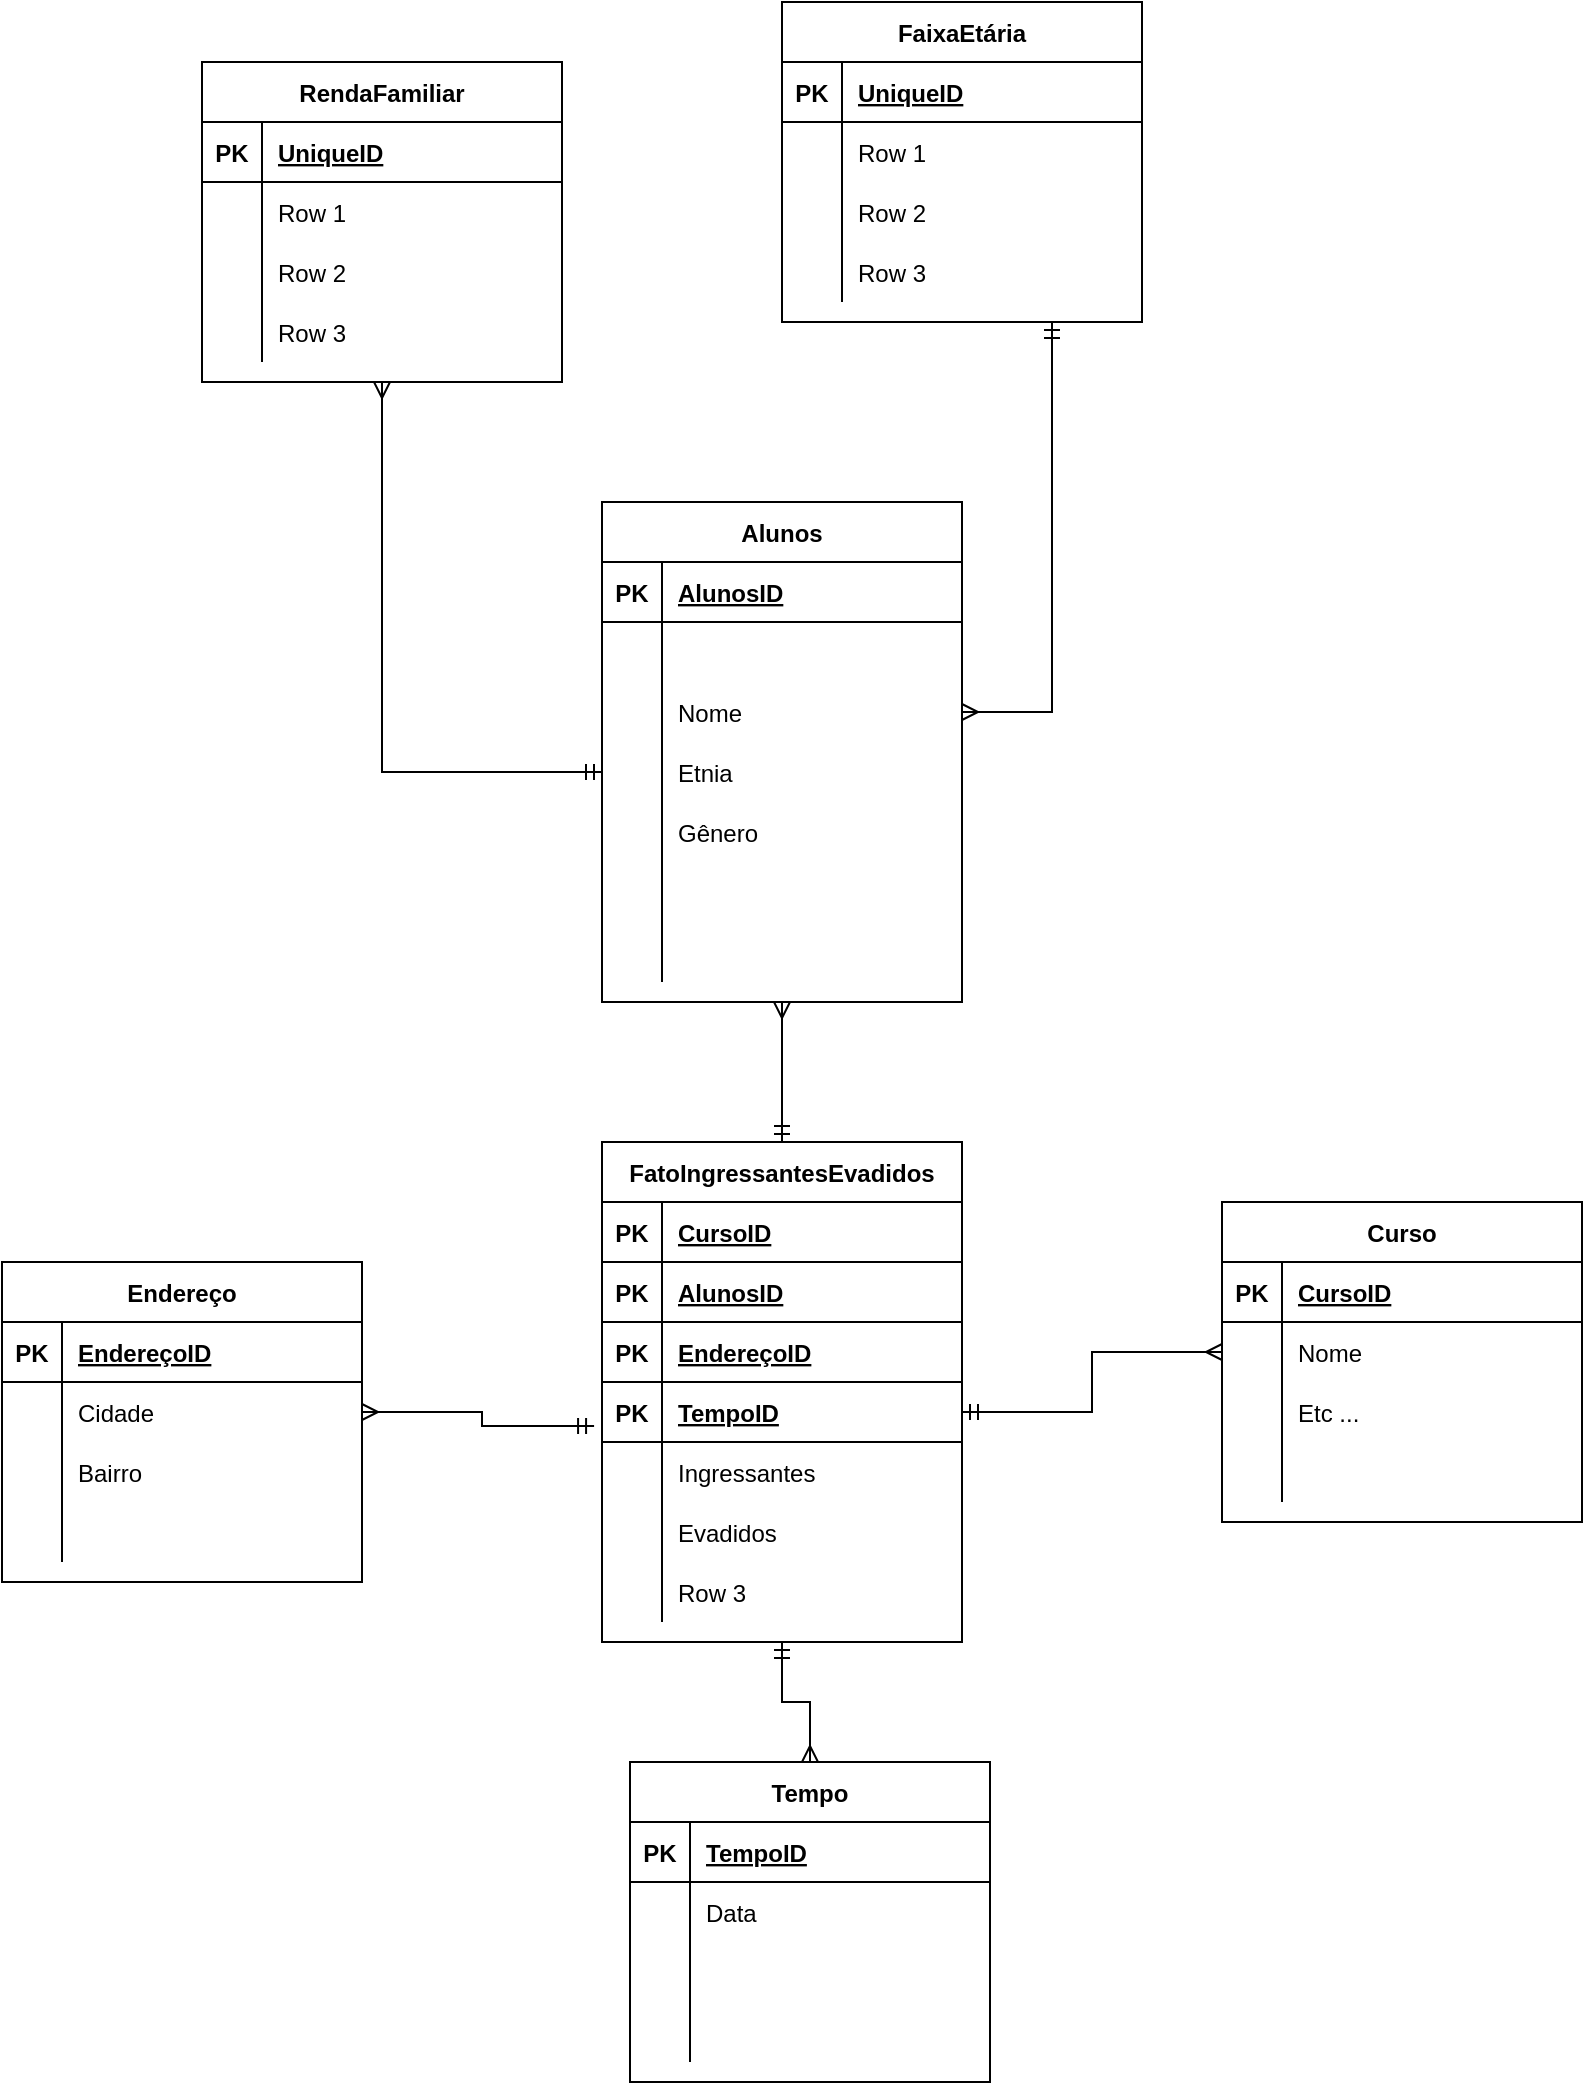 <mxfile version="14.5.3" type="device"><diagram id="HEiyERULbI42OTbSXYME" name="Page-1"><mxGraphModel dx="1940" dy="1902" grid="1" gridSize="10" guides="1" tooltips="1" connect="1" arrows="1" fold="1" page="1" pageScale="1" pageWidth="827" pageHeight="1169" math="0" shadow="0"><root><mxCell id="0"/><mxCell id="1" parent="0"/><mxCell id="IEuOvkS47cmlfXe_efE2-32" value="FatoIngressantesEvadidos" style="shape=table;startSize=30;container=1;collapsible=1;childLayout=tableLayout;fixedRows=1;rowLines=0;fontStyle=1;align=center;resizeLast=1;" vertex="1" parent="1"><mxGeometry x="220" y="240" width="180" height="250" as="geometry"/></mxCell><mxCell id="IEuOvkS47cmlfXe_efE2-77" value="" style="shape=partialRectangle;collapsible=0;dropTarget=0;pointerEvents=0;fillColor=none;top=0;left=0;bottom=1;right=0;points=[[0,0.5],[1,0.5]];portConstraint=eastwest;" vertex="1" parent="IEuOvkS47cmlfXe_efE2-32"><mxGeometry y="30" width="180" height="30" as="geometry"/></mxCell><mxCell id="IEuOvkS47cmlfXe_efE2-78" value="PK" style="shape=partialRectangle;connectable=0;fillColor=none;top=0;left=0;bottom=0;right=0;fontStyle=1;overflow=hidden;" vertex="1" parent="IEuOvkS47cmlfXe_efE2-77"><mxGeometry width="30" height="30" as="geometry"/></mxCell><mxCell id="IEuOvkS47cmlfXe_efE2-79" value="CursoID" style="shape=partialRectangle;connectable=0;fillColor=none;top=0;left=0;bottom=0;right=0;align=left;spacingLeft=6;fontStyle=5;overflow=hidden;" vertex="1" parent="IEuOvkS47cmlfXe_efE2-77"><mxGeometry x="30" width="150" height="30" as="geometry"/></mxCell><mxCell id="IEuOvkS47cmlfXe_efE2-33" value="" style="shape=partialRectangle;collapsible=0;dropTarget=0;pointerEvents=0;fillColor=none;top=0;left=0;bottom=1;right=0;points=[[0,0.5],[1,0.5]];portConstraint=eastwest;" vertex="1" parent="IEuOvkS47cmlfXe_efE2-32"><mxGeometry y="60" width="180" height="30" as="geometry"/></mxCell><mxCell id="IEuOvkS47cmlfXe_efE2-34" value="PK" style="shape=partialRectangle;connectable=0;fillColor=none;top=0;left=0;bottom=0;right=0;fontStyle=1;overflow=hidden;" vertex="1" parent="IEuOvkS47cmlfXe_efE2-33"><mxGeometry width="30" height="30" as="geometry"/></mxCell><mxCell id="IEuOvkS47cmlfXe_efE2-35" value="AlunosID" style="shape=partialRectangle;connectable=0;fillColor=none;top=0;left=0;bottom=0;right=0;align=left;spacingLeft=6;fontStyle=5;overflow=hidden;" vertex="1" parent="IEuOvkS47cmlfXe_efE2-33"><mxGeometry x="30" width="150" height="30" as="geometry"/></mxCell><mxCell id="IEuOvkS47cmlfXe_efE2-119" value="" style="shape=partialRectangle;collapsible=0;dropTarget=0;pointerEvents=0;fillColor=none;top=0;left=0;bottom=1;right=0;points=[[0,0.5],[1,0.5]];portConstraint=eastwest;" vertex="1" parent="IEuOvkS47cmlfXe_efE2-32"><mxGeometry y="90" width="180" height="30" as="geometry"/></mxCell><mxCell id="IEuOvkS47cmlfXe_efE2-120" value="PK" style="shape=partialRectangle;connectable=0;fillColor=none;top=0;left=0;bottom=0;right=0;fontStyle=1;overflow=hidden;" vertex="1" parent="IEuOvkS47cmlfXe_efE2-119"><mxGeometry width="30" height="30" as="geometry"/></mxCell><mxCell id="IEuOvkS47cmlfXe_efE2-121" value="EndereçoID" style="shape=partialRectangle;connectable=0;fillColor=none;top=0;left=0;bottom=0;right=0;align=left;spacingLeft=6;fontStyle=5;overflow=hidden;" vertex="1" parent="IEuOvkS47cmlfXe_efE2-119"><mxGeometry x="30" width="150" height="30" as="geometry"/></mxCell><mxCell id="IEuOvkS47cmlfXe_efE2-126" value="" style="shape=partialRectangle;collapsible=0;dropTarget=0;pointerEvents=0;fillColor=none;top=0;left=0;bottom=1;right=0;points=[[0,0.5],[1,0.5]];portConstraint=eastwest;" vertex="1" parent="IEuOvkS47cmlfXe_efE2-32"><mxGeometry y="120" width="180" height="30" as="geometry"/></mxCell><mxCell id="IEuOvkS47cmlfXe_efE2-127" value="PK" style="shape=partialRectangle;connectable=0;fillColor=none;top=0;left=0;bottom=0;right=0;fontStyle=1;overflow=hidden;" vertex="1" parent="IEuOvkS47cmlfXe_efE2-126"><mxGeometry width="30" height="30" as="geometry"/></mxCell><mxCell id="IEuOvkS47cmlfXe_efE2-128" value="TempoID" style="shape=partialRectangle;connectable=0;fillColor=none;top=0;left=0;bottom=0;right=0;align=left;spacingLeft=6;fontStyle=5;overflow=hidden;" vertex="1" parent="IEuOvkS47cmlfXe_efE2-126"><mxGeometry x="30" width="150" height="30" as="geometry"/></mxCell><mxCell id="IEuOvkS47cmlfXe_efE2-36" value="" style="shape=partialRectangle;collapsible=0;dropTarget=0;pointerEvents=0;fillColor=none;top=0;left=0;bottom=0;right=0;points=[[0,0.5],[1,0.5]];portConstraint=eastwest;" vertex="1" parent="IEuOvkS47cmlfXe_efE2-32"><mxGeometry y="150" width="180" height="30" as="geometry"/></mxCell><mxCell id="IEuOvkS47cmlfXe_efE2-37" value="" style="shape=partialRectangle;connectable=0;fillColor=none;top=0;left=0;bottom=0;right=0;editable=1;overflow=hidden;" vertex="1" parent="IEuOvkS47cmlfXe_efE2-36"><mxGeometry width="30" height="30" as="geometry"/></mxCell><mxCell id="IEuOvkS47cmlfXe_efE2-38" value="Ingressantes" style="shape=partialRectangle;connectable=0;fillColor=none;top=0;left=0;bottom=0;right=0;align=left;spacingLeft=6;overflow=hidden;" vertex="1" parent="IEuOvkS47cmlfXe_efE2-36"><mxGeometry x="30" width="150" height="30" as="geometry"/></mxCell><mxCell id="IEuOvkS47cmlfXe_efE2-39" value="" style="shape=partialRectangle;collapsible=0;dropTarget=0;pointerEvents=0;fillColor=none;top=0;left=0;bottom=0;right=0;points=[[0,0.5],[1,0.5]];portConstraint=eastwest;" vertex="1" parent="IEuOvkS47cmlfXe_efE2-32"><mxGeometry y="180" width="180" height="30" as="geometry"/></mxCell><mxCell id="IEuOvkS47cmlfXe_efE2-40" value="" style="shape=partialRectangle;connectable=0;fillColor=none;top=0;left=0;bottom=0;right=0;editable=1;overflow=hidden;" vertex="1" parent="IEuOvkS47cmlfXe_efE2-39"><mxGeometry width="30" height="30" as="geometry"/></mxCell><mxCell id="IEuOvkS47cmlfXe_efE2-41" value="Evadidos" style="shape=partialRectangle;connectable=0;fillColor=none;top=0;left=0;bottom=0;right=0;align=left;spacingLeft=6;overflow=hidden;" vertex="1" parent="IEuOvkS47cmlfXe_efE2-39"><mxGeometry x="30" width="150" height="30" as="geometry"/></mxCell><mxCell id="IEuOvkS47cmlfXe_efE2-42" value="" style="shape=partialRectangle;collapsible=0;dropTarget=0;pointerEvents=0;fillColor=none;top=0;left=0;bottom=0;right=0;points=[[0,0.5],[1,0.5]];portConstraint=eastwest;" vertex="1" parent="IEuOvkS47cmlfXe_efE2-32"><mxGeometry y="210" width="180" height="30" as="geometry"/></mxCell><mxCell id="IEuOvkS47cmlfXe_efE2-43" value="" style="shape=partialRectangle;connectable=0;fillColor=none;top=0;left=0;bottom=0;right=0;editable=1;overflow=hidden;" vertex="1" parent="IEuOvkS47cmlfXe_efE2-42"><mxGeometry width="30" height="30" as="geometry"/></mxCell><mxCell id="IEuOvkS47cmlfXe_efE2-44" value="Row 3" style="shape=partialRectangle;connectable=0;fillColor=none;top=0;left=0;bottom=0;right=0;align=left;spacingLeft=6;overflow=hidden;" vertex="1" parent="IEuOvkS47cmlfXe_efE2-42"><mxGeometry x="30" width="150" height="30" as="geometry"/></mxCell><mxCell id="IEuOvkS47cmlfXe_efE2-129" style="edgeStyle=orthogonalEdgeStyle;rounded=0;orthogonalLoop=1;jettySize=auto;html=1;exitX=0.5;exitY=1;exitDx=0;exitDy=0;entryX=0.5;entryY=0;entryDx=0;entryDy=0;startArrow=ERmany;startFill=0;endArrow=ERmandOne;endFill=0;" edge="1" parent="1" source="IEuOvkS47cmlfXe_efE2-45" target="IEuOvkS47cmlfXe_efE2-32"><mxGeometry relative="1" as="geometry"/></mxCell><mxCell id="IEuOvkS47cmlfXe_efE2-45" value="Alunos" style="shape=table;startSize=30;container=1;collapsible=1;childLayout=tableLayout;fixedRows=1;rowLines=0;fontStyle=1;align=center;resizeLast=1;" vertex="1" parent="1"><mxGeometry x="220" y="-80" width="180" height="250" as="geometry"/></mxCell><mxCell id="IEuOvkS47cmlfXe_efE2-46" value="" style="shape=partialRectangle;collapsible=0;dropTarget=0;pointerEvents=0;fillColor=none;top=0;left=0;bottom=1;right=0;points=[[0,0.5],[1,0.5]];portConstraint=eastwest;" vertex="1" parent="IEuOvkS47cmlfXe_efE2-45"><mxGeometry y="30" width="180" height="30" as="geometry"/></mxCell><mxCell id="IEuOvkS47cmlfXe_efE2-47" value="PK" style="shape=partialRectangle;connectable=0;fillColor=none;top=0;left=0;bottom=0;right=0;fontStyle=1;overflow=hidden;" vertex="1" parent="IEuOvkS47cmlfXe_efE2-46"><mxGeometry width="30" height="30" as="geometry"/></mxCell><mxCell id="IEuOvkS47cmlfXe_efE2-48" value="AlunosID" style="shape=partialRectangle;connectable=0;fillColor=none;top=0;left=0;bottom=0;right=0;align=left;spacingLeft=6;fontStyle=5;overflow=hidden;" vertex="1" parent="IEuOvkS47cmlfXe_efE2-46"><mxGeometry x="30" width="150" height="30" as="geometry"/></mxCell><mxCell id="IEuOvkS47cmlfXe_efE2-93" value="" style="shape=partialRectangle;collapsible=0;dropTarget=0;pointerEvents=0;fillColor=none;top=0;left=0;bottom=0;right=0;points=[[0,0.5],[1,0.5]];portConstraint=eastwest;" vertex="1" parent="IEuOvkS47cmlfXe_efE2-45"><mxGeometry y="60" width="180" height="30" as="geometry"/></mxCell><mxCell id="IEuOvkS47cmlfXe_efE2-94" value="" style="shape=partialRectangle;connectable=0;fillColor=none;top=0;left=0;bottom=0;right=0;editable=1;overflow=hidden;" vertex="1" parent="IEuOvkS47cmlfXe_efE2-93"><mxGeometry width="30" height="30" as="geometry"/></mxCell><mxCell id="IEuOvkS47cmlfXe_efE2-95" value="" style="shape=partialRectangle;connectable=0;fillColor=none;top=0;left=0;bottom=0;right=0;align=left;spacingLeft=6;overflow=hidden;" vertex="1" parent="IEuOvkS47cmlfXe_efE2-93"><mxGeometry x="30" width="150" height="30" as="geometry"/></mxCell><mxCell id="IEuOvkS47cmlfXe_efE2-49" value="" style="shape=partialRectangle;collapsible=0;dropTarget=0;pointerEvents=0;fillColor=none;top=0;left=0;bottom=0;right=0;points=[[0,0.5],[1,0.5]];portConstraint=eastwest;" vertex="1" parent="IEuOvkS47cmlfXe_efE2-45"><mxGeometry y="90" width="180" height="30" as="geometry"/></mxCell><mxCell id="IEuOvkS47cmlfXe_efE2-50" value="" style="shape=partialRectangle;connectable=0;fillColor=none;top=0;left=0;bottom=0;right=0;editable=1;overflow=hidden;" vertex="1" parent="IEuOvkS47cmlfXe_efE2-49"><mxGeometry width="30" height="30" as="geometry"/></mxCell><mxCell id="IEuOvkS47cmlfXe_efE2-51" value="Nome" style="shape=partialRectangle;connectable=0;fillColor=none;top=0;left=0;bottom=0;right=0;align=left;spacingLeft=6;overflow=hidden;" vertex="1" parent="IEuOvkS47cmlfXe_efE2-49"><mxGeometry x="30" width="150" height="30" as="geometry"/></mxCell><mxCell id="IEuOvkS47cmlfXe_efE2-52" value="" style="shape=partialRectangle;collapsible=0;dropTarget=0;pointerEvents=0;fillColor=none;top=0;left=0;bottom=0;right=0;points=[[0,0.5],[1,0.5]];portConstraint=eastwest;" vertex="1" parent="IEuOvkS47cmlfXe_efE2-45"><mxGeometry y="120" width="180" height="30" as="geometry"/></mxCell><mxCell id="IEuOvkS47cmlfXe_efE2-53" value="" style="shape=partialRectangle;connectable=0;fillColor=none;top=0;left=0;bottom=0;right=0;editable=1;overflow=hidden;" vertex="1" parent="IEuOvkS47cmlfXe_efE2-52"><mxGeometry width="30" height="30" as="geometry"/></mxCell><mxCell id="IEuOvkS47cmlfXe_efE2-54" value="Etnia" style="shape=partialRectangle;connectable=0;fillColor=none;top=0;left=0;bottom=0;right=0;align=left;spacingLeft=6;overflow=hidden;" vertex="1" parent="IEuOvkS47cmlfXe_efE2-52"><mxGeometry x="30" width="150" height="30" as="geometry"/></mxCell><mxCell id="IEuOvkS47cmlfXe_efE2-100" value="" style="shape=partialRectangle;collapsible=0;dropTarget=0;pointerEvents=0;fillColor=none;top=0;left=0;bottom=0;right=0;points=[[0,0.5],[1,0.5]];portConstraint=eastwest;" vertex="1" parent="IEuOvkS47cmlfXe_efE2-45"><mxGeometry y="150" width="180" height="30" as="geometry"/></mxCell><mxCell id="IEuOvkS47cmlfXe_efE2-101" value="" style="shape=partialRectangle;connectable=0;fillColor=none;top=0;left=0;bottom=0;right=0;editable=1;overflow=hidden;" vertex="1" parent="IEuOvkS47cmlfXe_efE2-100"><mxGeometry width="30" height="30" as="geometry"/></mxCell><mxCell id="IEuOvkS47cmlfXe_efE2-102" value="Gênero" style="shape=partialRectangle;connectable=0;fillColor=none;top=0;left=0;bottom=0;right=0;align=left;spacingLeft=6;overflow=hidden;" vertex="1" parent="IEuOvkS47cmlfXe_efE2-100"><mxGeometry x="30" width="150" height="30" as="geometry"/></mxCell><mxCell id="IEuOvkS47cmlfXe_efE2-103" value="" style="shape=partialRectangle;collapsible=0;dropTarget=0;pointerEvents=0;fillColor=none;top=0;left=0;bottom=0;right=0;points=[[0,0.5],[1,0.5]];portConstraint=eastwest;" vertex="1" parent="IEuOvkS47cmlfXe_efE2-45"><mxGeometry y="180" width="180" height="30" as="geometry"/></mxCell><mxCell id="IEuOvkS47cmlfXe_efE2-104" value="" style="shape=partialRectangle;connectable=0;fillColor=none;top=0;left=0;bottom=0;right=0;editable=1;overflow=hidden;" vertex="1" parent="IEuOvkS47cmlfXe_efE2-103"><mxGeometry width="30" height="30" as="geometry"/></mxCell><mxCell id="IEuOvkS47cmlfXe_efE2-105" value="" style="shape=partialRectangle;connectable=0;fillColor=none;top=0;left=0;bottom=0;right=0;align=left;spacingLeft=6;overflow=hidden;" vertex="1" parent="IEuOvkS47cmlfXe_efE2-103"><mxGeometry x="30" width="150" height="30" as="geometry"/></mxCell><mxCell id="IEuOvkS47cmlfXe_efE2-55" value="" style="shape=partialRectangle;collapsible=0;dropTarget=0;pointerEvents=0;fillColor=none;top=0;left=0;bottom=0;right=0;points=[[0,0.5],[1,0.5]];portConstraint=eastwest;" vertex="1" parent="IEuOvkS47cmlfXe_efE2-45"><mxGeometry y="210" width="180" height="30" as="geometry"/></mxCell><mxCell id="IEuOvkS47cmlfXe_efE2-56" value="" style="shape=partialRectangle;connectable=0;fillColor=none;top=0;left=0;bottom=0;right=0;editable=1;overflow=hidden;" vertex="1" parent="IEuOvkS47cmlfXe_efE2-55"><mxGeometry width="30" height="30" as="geometry"/></mxCell><mxCell id="IEuOvkS47cmlfXe_efE2-57" value="" style="shape=partialRectangle;connectable=0;fillColor=none;top=0;left=0;bottom=0;right=0;align=left;spacingLeft=6;overflow=hidden;" vertex="1" parent="IEuOvkS47cmlfXe_efE2-55"><mxGeometry x="30" width="150" height="30" as="geometry"/></mxCell><mxCell id="IEuOvkS47cmlfXe_efE2-58" value="Curso" style="shape=table;startSize=30;container=1;collapsible=1;childLayout=tableLayout;fixedRows=1;rowLines=0;fontStyle=1;align=center;resizeLast=1;" vertex="1" parent="1"><mxGeometry x="530" y="270" width="180" height="160" as="geometry"/></mxCell><mxCell id="IEuOvkS47cmlfXe_efE2-59" value="" style="shape=partialRectangle;collapsible=0;dropTarget=0;pointerEvents=0;fillColor=none;top=0;left=0;bottom=1;right=0;points=[[0,0.5],[1,0.5]];portConstraint=eastwest;" vertex="1" parent="IEuOvkS47cmlfXe_efE2-58"><mxGeometry y="30" width="180" height="30" as="geometry"/></mxCell><mxCell id="IEuOvkS47cmlfXe_efE2-60" value="PK" style="shape=partialRectangle;connectable=0;fillColor=none;top=0;left=0;bottom=0;right=0;fontStyle=1;overflow=hidden;" vertex="1" parent="IEuOvkS47cmlfXe_efE2-59"><mxGeometry width="30" height="30" as="geometry"/></mxCell><mxCell id="IEuOvkS47cmlfXe_efE2-61" value="CursoID" style="shape=partialRectangle;connectable=0;fillColor=none;top=0;left=0;bottom=0;right=0;align=left;spacingLeft=6;fontStyle=5;overflow=hidden;" vertex="1" parent="IEuOvkS47cmlfXe_efE2-59"><mxGeometry x="30" width="150" height="30" as="geometry"/></mxCell><mxCell id="IEuOvkS47cmlfXe_efE2-62" value="" style="shape=partialRectangle;collapsible=0;dropTarget=0;pointerEvents=0;fillColor=none;top=0;left=0;bottom=0;right=0;points=[[0,0.5],[1,0.5]];portConstraint=eastwest;" vertex="1" parent="IEuOvkS47cmlfXe_efE2-58"><mxGeometry y="60" width="180" height="30" as="geometry"/></mxCell><mxCell id="IEuOvkS47cmlfXe_efE2-63" value="" style="shape=partialRectangle;connectable=0;fillColor=none;top=0;left=0;bottom=0;right=0;editable=1;overflow=hidden;" vertex="1" parent="IEuOvkS47cmlfXe_efE2-62"><mxGeometry width="30" height="30" as="geometry"/></mxCell><mxCell id="IEuOvkS47cmlfXe_efE2-64" value="Nome" style="shape=partialRectangle;connectable=0;fillColor=none;top=0;left=0;bottom=0;right=0;align=left;spacingLeft=6;overflow=hidden;" vertex="1" parent="IEuOvkS47cmlfXe_efE2-62"><mxGeometry x="30" width="150" height="30" as="geometry"/></mxCell><mxCell id="IEuOvkS47cmlfXe_efE2-65" value="" style="shape=partialRectangle;collapsible=0;dropTarget=0;pointerEvents=0;fillColor=none;top=0;left=0;bottom=0;right=0;points=[[0,0.5],[1,0.5]];portConstraint=eastwest;" vertex="1" parent="IEuOvkS47cmlfXe_efE2-58"><mxGeometry y="90" width="180" height="30" as="geometry"/></mxCell><mxCell id="IEuOvkS47cmlfXe_efE2-66" value="" style="shape=partialRectangle;connectable=0;fillColor=none;top=0;left=0;bottom=0;right=0;editable=1;overflow=hidden;" vertex="1" parent="IEuOvkS47cmlfXe_efE2-65"><mxGeometry width="30" height="30" as="geometry"/></mxCell><mxCell id="IEuOvkS47cmlfXe_efE2-67" value="Etc ..." style="shape=partialRectangle;connectable=0;fillColor=none;top=0;left=0;bottom=0;right=0;align=left;spacingLeft=6;overflow=hidden;" vertex="1" parent="IEuOvkS47cmlfXe_efE2-65"><mxGeometry x="30" width="150" height="30" as="geometry"/></mxCell><mxCell id="IEuOvkS47cmlfXe_efE2-68" value="" style="shape=partialRectangle;collapsible=0;dropTarget=0;pointerEvents=0;fillColor=none;top=0;left=0;bottom=0;right=0;points=[[0,0.5],[1,0.5]];portConstraint=eastwest;" vertex="1" parent="IEuOvkS47cmlfXe_efE2-58"><mxGeometry y="120" width="180" height="30" as="geometry"/></mxCell><mxCell id="IEuOvkS47cmlfXe_efE2-69" value="" style="shape=partialRectangle;connectable=0;fillColor=none;top=0;left=0;bottom=0;right=0;editable=1;overflow=hidden;" vertex="1" parent="IEuOvkS47cmlfXe_efE2-68"><mxGeometry width="30" height="30" as="geometry"/></mxCell><mxCell id="IEuOvkS47cmlfXe_efE2-70" value="" style="shape=partialRectangle;connectable=0;fillColor=none;top=0;left=0;bottom=0;right=0;align=left;spacingLeft=6;overflow=hidden;" vertex="1" parent="IEuOvkS47cmlfXe_efE2-68"><mxGeometry x="30" width="150" height="30" as="geometry"/></mxCell><mxCell id="IEuOvkS47cmlfXe_efE2-80" value="Endereço" style="shape=table;startSize=30;container=1;collapsible=1;childLayout=tableLayout;fixedRows=1;rowLines=0;fontStyle=1;align=center;resizeLast=1;" vertex="1" parent="1"><mxGeometry x="-80" y="300" width="180" height="160" as="geometry"/></mxCell><mxCell id="IEuOvkS47cmlfXe_efE2-81" value="" style="shape=partialRectangle;collapsible=0;dropTarget=0;pointerEvents=0;fillColor=none;top=0;left=0;bottom=1;right=0;points=[[0,0.5],[1,0.5]];portConstraint=eastwest;" vertex="1" parent="IEuOvkS47cmlfXe_efE2-80"><mxGeometry y="30" width="180" height="30" as="geometry"/></mxCell><mxCell id="IEuOvkS47cmlfXe_efE2-82" value="PK" style="shape=partialRectangle;connectable=0;fillColor=none;top=0;left=0;bottom=0;right=0;fontStyle=1;overflow=hidden;" vertex="1" parent="IEuOvkS47cmlfXe_efE2-81"><mxGeometry width="30" height="30" as="geometry"/></mxCell><mxCell id="IEuOvkS47cmlfXe_efE2-83" value="EndereçoID" style="shape=partialRectangle;connectable=0;fillColor=none;top=0;left=0;bottom=0;right=0;align=left;spacingLeft=6;fontStyle=5;overflow=hidden;" vertex="1" parent="IEuOvkS47cmlfXe_efE2-81"><mxGeometry x="30" width="150" height="30" as="geometry"/></mxCell><mxCell id="IEuOvkS47cmlfXe_efE2-84" value="" style="shape=partialRectangle;collapsible=0;dropTarget=0;pointerEvents=0;fillColor=none;top=0;left=0;bottom=0;right=0;points=[[0,0.5],[1,0.5]];portConstraint=eastwest;" vertex="1" parent="IEuOvkS47cmlfXe_efE2-80"><mxGeometry y="60" width="180" height="30" as="geometry"/></mxCell><mxCell id="IEuOvkS47cmlfXe_efE2-85" value="" style="shape=partialRectangle;connectable=0;fillColor=none;top=0;left=0;bottom=0;right=0;editable=1;overflow=hidden;" vertex="1" parent="IEuOvkS47cmlfXe_efE2-84"><mxGeometry width="30" height="30" as="geometry"/></mxCell><mxCell id="IEuOvkS47cmlfXe_efE2-86" value="Cidade" style="shape=partialRectangle;connectable=0;fillColor=none;top=0;left=0;bottom=0;right=0;align=left;spacingLeft=6;overflow=hidden;" vertex="1" parent="IEuOvkS47cmlfXe_efE2-84"><mxGeometry x="30" width="150" height="30" as="geometry"/></mxCell><mxCell id="IEuOvkS47cmlfXe_efE2-87" value="" style="shape=partialRectangle;collapsible=0;dropTarget=0;pointerEvents=0;fillColor=none;top=0;left=0;bottom=0;right=0;points=[[0,0.5],[1,0.5]];portConstraint=eastwest;" vertex="1" parent="IEuOvkS47cmlfXe_efE2-80"><mxGeometry y="90" width="180" height="30" as="geometry"/></mxCell><mxCell id="IEuOvkS47cmlfXe_efE2-88" value="" style="shape=partialRectangle;connectable=0;fillColor=none;top=0;left=0;bottom=0;right=0;editable=1;overflow=hidden;" vertex="1" parent="IEuOvkS47cmlfXe_efE2-87"><mxGeometry width="30" height="30" as="geometry"/></mxCell><mxCell id="IEuOvkS47cmlfXe_efE2-89" value="Bairro" style="shape=partialRectangle;connectable=0;fillColor=none;top=0;left=0;bottom=0;right=0;align=left;spacingLeft=6;overflow=hidden;" vertex="1" parent="IEuOvkS47cmlfXe_efE2-87"><mxGeometry x="30" width="150" height="30" as="geometry"/></mxCell><mxCell id="IEuOvkS47cmlfXe_efE2-90" value="" style="shape=partialRectangle;collapsible=0;dropTarget=0;pointerEvents=0;fillColor=none;top=0;left=0;bottom=0;right=0;points=[[0,0.5],[1,0.5]];portConstraint=eastwest;" vertex="1" parent="IEuOvkS47cmlfXe_efE2-80"><mxGeometry y="120" width="180" height="30" as="geometry"/></mxCell><mxCell id="IEuOvkS47cmlfXe_efE2-91" value="" style="shape=partialRectangle;connectable=0;fillColor=none;top=0;left=0;bottom=0;right=0;editable=1;overflow=hidden;" vertex="1" parent="IEuOvkS47cmlfXe_efE2-90"><mxGeometry width="30" height="30" as="geometry"/></mxCell><mxCell id="IEuOvkS47cmlfXe_efE2-92" value="" style="shape=partialRectangle;connectable=0;fillColor=none;top=0;left=0;bottom=0;right=0;align=left;spacingLeft=6;overflow=hidden;" vertex="1" parent="IEuOvkS47cmlfXe_efE2-90"><mxGeometry x="30" width="150" height="30" as="geometry"/></mxCell><mxCell id="IEuOvkS47cmlfXe_efE2-132" style="edgeStyle=orthogonalEdgeStyle;rounded=0;orthogonalLoop=1;jettySize=auto;html=1;exitX=0.5;exitY=0;exitDx=0;exitDy=0;entryX=0.5;entryY=1;entryDx=0;entryDy=0;startArrow=ERmany;startFill=0;endArrow=ERmandOne;endFill=0;" edge="1" parent="1" source="IEuOvkS47cmlfXe_efE2-106" target="IEuOvkS47cmlfXe_efE2-32"><mxGeometry relative="1" as="geometry"/></mxCell><mxCell id="IEuOvkS47cmlfXe_efE2-106" value="Tempo" style="shape=table;startSize=30;container=1;collapsible=1;childLayout=tableLayout;fixedRows=1;rowLines=0;fontStyle=1;align=center;resizeLast=1;" vertex="1" parent="1"><mxGeometry x="234" y="550" width="180" height="160" as="geometry"/></mxCell><mxCell id="IEuOvkS47cmlfXe_efE2-107" value="" style="shape=partialRectangle;collapsible=0;dropTarget=0;pointerEvents=0;fillColor=none;top=0;left=0;bottom=1;right=0;points=[[0,0.5],[1,0.5]];portConstraint=eastwest;" vertex="1" parent="IEuOvkS47cmlfXe_efE2-106"><mxGeometry y="30" width="180" height="30" as="geometry"/></mxCell><mxCell id="IEuOvkS47cmlfXe_efE2-108" value="PK" style="shape=partialRectangle;connectable=0;fillColor=none;top=0;left=0;bottom=0;right=0;fontStyle=1;overflow=hidden;" vertex="1" parent="IEuOvkS47cmlfXe_efE2-107"><mxGeometry width="30" height="30" as="geometry"/></mxCell><mxCell id="IEuOvkS47cmlfXe_efE2-109" value="TempoID" style="shape=partialRectangle;connectable=0;fillColor=none;top=0;left=0;bottom=0;right=0;align=left;spacingLeft=6;fontStyle=5;overflow=hidden;" vertex="1" parent="IEuOvkS47cmlfXe_efE2-107"><mxGeometry x="30" width="150" height="30" as="geometry"/></mxCell><mxCell id="IEuOvkS47cmlfXe_efE2-110" value="" style="shape=partialRectangle;collapsible=0;dropTarget=0;pointerEvents=0;fillColor=none;top=0;left=0;bottom=0;right=0;points=[[0,0.5],[1,0.5]];portConstraint=eastwest;" vertex="1" parent="IEuOvkS47cmlfXe_efE2-106"><mxGeometry y="60" width="180" height="30" as="geometry"/></mxCell><mxCell id="IEuOvkS47cmlfXe_efE2-111" value="" style="shape=partialRectangle;connectable=0;fillColor=none;top=0;left=0;bottom=0;right=0;editable=1;overflow=hidden;" vertex="1" parent="IEuOvkS47cmlfXe_efE2-110"><mxGeometry width="30" height="30" as="geometry"/></mxCell><mxCell id="IEuOvkS47cmlfXe_efE2-112" value="Data" style="shape=partialRectangle;connectable=0;fillColor=none;top=0;left=0;bottom=0;right=0;align=left;spacingLeft=6;overflow=hidden;" vertex="1" parent="IEuOvkS47cmlfXe_efE2-110"><mxGeometry x="30" width="150" height="30" as="geometry"/></mxCell><mxCell id="IEuOvkS47cmlfXe_efE2-113" value="" style="shape=partialRectangle;collapsible=0;dropTarget=0;pointerEvents=0;fillColor=none;top=0;left=0;bottom=0;right=0;points=[[0,0.5],[1,0.5]];portConstraint=eastwest;" vertex="1" parent="IEuOvkS47cmlfXe_efE2-106"><mxGeometry y="90" width="180" height="30" as="geometry"/></mxCell><mxCell id="IEuOvkS47cmlfXe_efE2-114" value="" style="shape=partialRectangle;connectable=0;fillColor=none;top=0;left=0;bottom=0;right=0;editable=1;overflow=hidden;" vertex="1" parent="IEuOvkS47cmlfXe_efE2-113"><mxGeometry width="30" height="30" as="geometry"/></mxCell><mxCell id="IEuOvkS47cmlfXe_efE2-115" value="" style="shape=partialRectangle;connectable=0;fillColor=none;top=0;left=0;bottom=0;right=0;align=left;spacingLeft=6;overflow=hidden;" vertex="1" parent="IEuOvkS47cmlfXe_efE2-113"><mxGeometry x="30" width="150" height="30" as="geometry"/></mxCell><mxCell id="IEuOvkS47cmlfXe_efE2-116" value="" style="shape=partialRectangle;collapsible=0;dropTarget=0;pointerEvents=0;fillColor=none;top=0;left=0;bottom=0;right=0;points=[[0,0.5],[1,0.5]];portConstraint=eastwest;" vertex="1" parent="IEuOvkS47cmlfXe_efE2-106"><mxGeometry y="120" width="180" height="30" as="geometry"/></mxCell><mxCell id="IEuOvkS47cmlfXe_efE2-117" value="" style="shape=partialRectangle;connectable=0;fillColor=none;top=0;left=0;bottom=0;right=0;editable=1;overflow=hidden;" vertex="1" parent="IEuOvkS47cmlfXe_efE2-116"><mxGeometry width="30" height="30" as="geometry"/></mxCell><mxCell id="IEuOvkS47cmlfXe_efE2-118" value="" style="shape=partialRectangle;connectable=0;fillColor=none;top=0;left=0;bottom=0;right=0;align=left;spacingLeft=6;overflow=hidden;" vertex="1" parent="IEuOvkS47cmlfXe_efE2-116"><mxGeometry x="30" width="150" height="30" as="geometry"/></mxCell><mxCell id="IEuOvkS47cmlfXe_efE2-131" style="edgeStyle=orthogonalEdgeStyle;rounded=0;orthogonalLoop=1;jettySize=auto;html=1;exitX=0;exitY=0.5;exitDx=0;exitDy=0;entryX=1;entryY=0.5;entryDx=0;entryDy=0;startArrow=ERmany;startFill=0;endArrow=ERmandOne;endFill=0;" edge="1" parent="1" source="IEuOvkS47cmlfXe_efE2-62" target="IEuOvkS47cmlfXe_efE2-126"><mxGeometry relative="1" as="geometry"/></mxCell><mxCell id="IEuOvkS47cmlfXe_efE2-133" style="edgeStyle=orthogonalEdgeStyle;rounded=0;orthogonalLoop=1;jettySize=auto;html=1;exitX=1;exitY=0.5;exitDx=0;exitDy=0;entryX=-0.022;entryY=0.733;entryDx=0;entryDy=0;entryPerimeter=0;startArrow=ERmany;startFill=0;endArrow=ERmandOne;endFill=0;" edge="1" parent="1" source="IEuOvkS47cmlfXe_efE2-84" target="IEuOvkS47cmlfXe_efE2-126"><mxGeometry relative="1" as="geometry"/></mxCell><mxCell id="IEuOvkS47cmlfXe_efE2-147" style="edgeStyle=orthogonalEdgeStyle;rounded=0;orthogonalLoop=1;jettySize=auto;html=1;exitX=0.5;exitY=1;exitDx=0;exitDy=0;startArrow=ERmany;startFill=0;endArrow=ERmandOne;endFill=0;" edge="1" parent="1" source="IEuOvkS47cmlfXe_efE2-134" target="IEuOvkS47cmlfXe_efE2-52"><mxGeometry relative="1" as="geometry"/></mxCell><mxCell id="IEuOvkS47cmlfXe_efE2-134" value="RendaFamiliar" style="shape=table;startSize=30;container=1;collapsible=1;childLayout=tableLayout;fixedRows=1;rowLines=0;fontStyle=1;align=center;resizeLast=1;" vertex="1" parent="1"><mxGeometry x="20" y="-300" width="180" height="160" as="geometry"/></mxCell><mxCell id="IEuOvkS47cmlfXe_efE2-135" value="" style="shape=partialRectangle;collapsible=0;dropTarget=0;pointerEvents=0;fillColor=none;top=0;left=0;bottom=1;right=0;points=[[0,0.5],[1,0.5]];portConstraint=eastwest;" vertex="1" parent="IEuOvkS47cmlfXe_efE2-134"><mxGeometry y="30" width="180" height="30" as="geometry"/></mxCell><mxCell id="IEuOvkS47cmlfXe_efE2-136" value="PK" style="shape=partialRectangle;connectable=0;fillColor=none;top=0;left=0;bottom=0;right=0;fontStyle=1;overflow=hidden;" vertex="1" parent="IEuOvkS47cmlfXe_efE2-135"><mxGeometry width="30" height="30" as="geometry"/></mxCell><mxCell id="IEuOvkS47cmlfXe_efE2-137" value="UniqueID" style="shape=partialRectangle;connectable=0;fillColor=none;top=0;left=0;bottom=0;right=0;align=left;spacingLeft=6;fontStyle=5;overflow=hidden;" vertex="1" parent="IEuOvkS47cmlfXe_efE2-135"><mxGeometry x="30" width="150" height="30" as="geometry"/></mxCell><mxCell id="IEuOvkS47cmlfXe_efE2-138" value="" style="shape=partialRectangle;collapsible=0;dropTarget=0;pointerEvents=0;fillColor=none;top=0;left=0;bottom=0;right=0;points=[[0,0.5],[1,0.5]];portConstraint=eastwest;" vertex="1" parent="IEuOvkS47cmlfXe_efE2-134"><mxGeometry y="60" width="180" height="30" as="geometry"/></mxCell><mxCell id="IEuOvkS47cmlfXe_efE2-139" value="" style="shape=partialRectangle;connectable=0;fillColor=none;top=0;left=0;bottom=0;right=0;editable=1;overflow=hidden;" vertex="1" parent="IEuOvkS47cmlfXe_efE2-138"><mxGeometry width="30" height="30" as="geometry"/></mxCell><mxCell id="IEuOvkS47cmlfXe_efE2-140" value="Row 1" style="shape=partialRectangle;connectable=0;fillColor=none;top=0;left=0;bottom=0;right=0;align=left;spacingLeft=6;overflow=hidden;" vertex="1" parent="IEuOvkS47cmlfXe_efE2-138"><mxGeometry x="30" width="150" height="30" as="geometry"/></mxCell><mxCell id="IEuOvkS47cmlfXe_efE2-141" value="" style="shape=partialRectangle;collapsible=0;dropTarget=0;pointerEvents=0;fillColor=none;top=0;left=0;bottom=0;right=0;points=[[0,0.5],[1,0.5]];portConstraint=eastwest;" vertex="1" parent="IEuOvkS47cmlfXe_efE2-134"><mxGeometry y="90" width="180" height="30" as="geometry"/></mxCell><mxCell id="IEuOvkS47cmlfXe_efE2-142" value="" style="shape=partialRectangle;connectable=0;fillColor=none;top=0;left=0;bottom=0;right=0;editable=1;overflow=hidden;" vertex="1" parent="IEuOvkS47cmlfXe_efE2-141"><mxGeometry width="30" height="30" as="geometry"/></mxCell><mxCell id="IEuOvkS47cmlfXe_efE2-143" value="Row 2" style="shape=partialRectangle;connectable=0;fillColor=none;top=0;left=0;bottom=0;right=0;align=left;spacingLeft=6;overflow=hidden;" vertex="1" parent="IEuOvkS47cmlfXe_efE2-141"><mxGeometry x="30" width="150" height="30" as="geometry"/></mxCell><mxCell id="IEuOvkS47cmlfXe_efE2-144" value="" style="shape=partialRectangle;collapsible=0;dropTarget=0;pointerEvents=0;fillColor=none;top=0;left=0;bottom=0;right=0;points=[[0,0.5],[1,0.5]];portConstraint=eastwest;" vertex="1" parent="IEuOvkS47cmlfXe_efE2-134"><mxGeometry y="120" width="180" height="30" as="geometry"/></mxCell><mxCell id="IEuOvkS47cmlfXe_efE2-145" value="" style="shape=partialRectangle;connectable=0;fillColor=none;top=0;left=0;bottom=0;right=0;editable=1;overflow=hidden;" vertex="1" parent="IEuOvkS47cmlfXe_efE2-144"><mxGeometry width="30" height="30" as="geometry"/></mxCell><mxCell id="IEuOvkS47cmlfXe_efE2-146" value="Row 3" style="shape=partialRectangle;connectable=0;fillColor=none;top=0;left=0;bottom=0;right=0;align=left;spacingLeft=6;overflow=hidden;" vertex="1" parent="IEuOvkS47cmlfXe_efE2-144"><mxGeometry x="30" width="150" height="30" as="geometry"/></mxCell><mxCell id="IEuOvkS47cmlfXe_efE2-148" value="FaixaEtária" style="shape=table;startSize=30;container=1;collapsible=1;childLayout=tableLayout;fixedRows=1;rowLines=0;fontStyle=1;align=center;resizeLast=1;" vertex="1" parent="1"><mxGeometry x="310" y="-330" width="180" height="160" as="geometry"/></mxCell><mxCell id="IEuOvkS47cmlfXe_efE2-149" value="" style="shape=partialRectangle;collapsible=0;dropTarget=0;pointerEvents=0;fillColor=none;top=0;left=0;bottom=1;right=0;points=[[0,0.5],[1,0.5]];portConstraint=eastwest;" vertex="1" parent="IEuOvkS47cmlfXe_efE2-148"><mxGeometry y="30" width="180" height="30" as="geometry"/></mxCell><mxCell id="IEuOvkS47cmlfXe_efE2-150" value="PK" style="shape=partialRectangle;connectable=0;fillColor=none;top=0;left=0;bottom=0;right=0;fontStyle=1;overflow=hidden;" vertex="1" parent="IEuOvkS47cmlfXe_efE2-149"><mxGeometry width="30" height="30" as="geometry"/></mxCell><mxCell id="IEuOvkS47cmlfXe_efE2-151" value="UniqueID" style="shape=partialRectangle;connectable=0;fillColor=none;top=0;left=0;bottom=0;right=0;align=left;spacingLeft=6;fontStyle=5;overflow=hidden;" vertex="1" parent="IEuOvkS47cmlfXe_efE2-149"><mxGeometry x="30" width="150" height="30" as="geometry"/></mxCell><mxCell id="IEuOvkS47cmlfXe_efE2-152" value="" style="shape=partialRectangle;collapsible=0;dropTarget=0;pointerEvents=0;fillColor=none;top=0;left=0;bottom=0;right=0;points=[[0,0.5],[1,0.5]];portConstraint=eastwest;" vertex="1" parent="IEuOvkS47cmlfXe_efE2-148"><mxGeometry y="60" width="180" height="30" as="geometry"/></mxCell><mxCell id="IEuOvkS47cmlfXe_efE2-153" value="" style="shape=partialRectangle;connectable=0;fillColor=none;top=0;left=0;bottom=0;right=0;editable=1;overflow=hidden;" vertex="1" parent="IEuOvkS47cmlfXe_efE2-152"><mxGeometry width="30" height="30" as="geometry"/></mxCell><mxCell id="IEuOvkS47cmlfXe_efE2-154" value="Row 1" style="shape=partialRectangle;connectable=0;fillColor=none;top=0;left=0;bottom=0;right=0;align=left;spacingLeft=6;overflow=hidden;" vertex="1" parent="IEuOvkS47cmlfXe_efE2-152"><mxGeometry x="30" width="150" height="30" as="geometry"/></mxCell><mxCell id="IEuOvkS47cmlfXe_efE2-155" value="" style="shape=partialRectangle;collapsible=0;dropTarget=0;pointerEvents=0;fillColor=none;top=0;left=0;bottom=0;right=0;points=[[0,0.5],[1,0.5]];portConstraint=eastwest;" vertex="1" parent="IEuOvkS47cmlfXe_efE2-148"><mxGeometry y="90" width="180" height="30" as="geometry"/></mxCell><mxCell id="IEuOvkS47cmlfXe_efE2-156" value="" style="shape=partialRectangle;connectable=0;fillColor=none;top=0;left=0;bottom=0;right=0;editable=1;overflow=hidden;" vertex="1" parent="IEuOvkS47cmlfXe_efE2-155"><mxGeometry width="30" height="30" as="geometry"/></mxCell><mxCell id="IEuOvkS47cmlfXe_efE2-157" value="Row 2" style="shape=partialRectangle;connectable=0;fillColor=none;top=0;left=0;bottom=0;right=0;align=left;spacingLeft=6;overflow=hidden;" vertex="1" parent="IEuOvkS47cmlfXe_efE2-155"><mxGeometry x="30" width="150" height="30" as="geometry"/></mxCell><mxCell id="IEuOvkS47cmlfXe_efE2-158" value="" style="shape=partialRectangle;collapsible=0;dropTarget=0;pointerEvents=0;fillColor=none;top=0;left=0;bottom=0;right=0;points=[[0,0.5],[1,0.5]];portConstraint=eastwest;" vertex="1" parent="IEuOvkS47cmlfXe_efE2-148"><mxGeometry y="120" width="180" height="30" as="geometry"/></mxCell><mxCell id="IEuOvkS47cmlfXe_efE2-159" value="" style="shape=partialRectangle;connectable=0;fillColor=none;top=0;left=0;bottom=0;right=0;editable=1;overflow=hidden;" vertex="1" parent="IEuOvkS47cmlfXe_efE2-158"><mxGeometry width="30" height="30" as="geometry"/></mxCell><mxCell id="IEuOvkS47cmlfXe_efE2-160" value="Row 3" style="shape=partialRectangle;connectable=0;fillColor=none;top=0;left=0;bottom=0;right=0;align=left;spacingLeft=6;overflow=hidden;" vertex="1" parent="IEuOvkS47cmlfXe_efE2-158"><mxGeometry x="30" width="150" height="30" as="geometry"/></mxCell><mxCell id="IEuOvkS47cmlfXe_efE2-161" style="edgeStyle=orthogonalEdgeStyle;rounded=0;orthogonalLoop=1;jettySize=auto;html=1;exitX=1;exitY=0.5;exitDx=0;exitDy=0;entryX=0.75;entryY=1;entryDx=0;entryDy=0;startArrow=ERmany;startFill=0;endArrow=ERmandOne;endFill=0;" edge="1" parent="1" source="IEuOvkS47cmlfXe_efE2-49" target="IEuOvkS47cmlfXe_efE2-148"><mxGeometry relative="1" as="geometry"/></mxCell></root></mxGraphModel></diagram></mxfile>